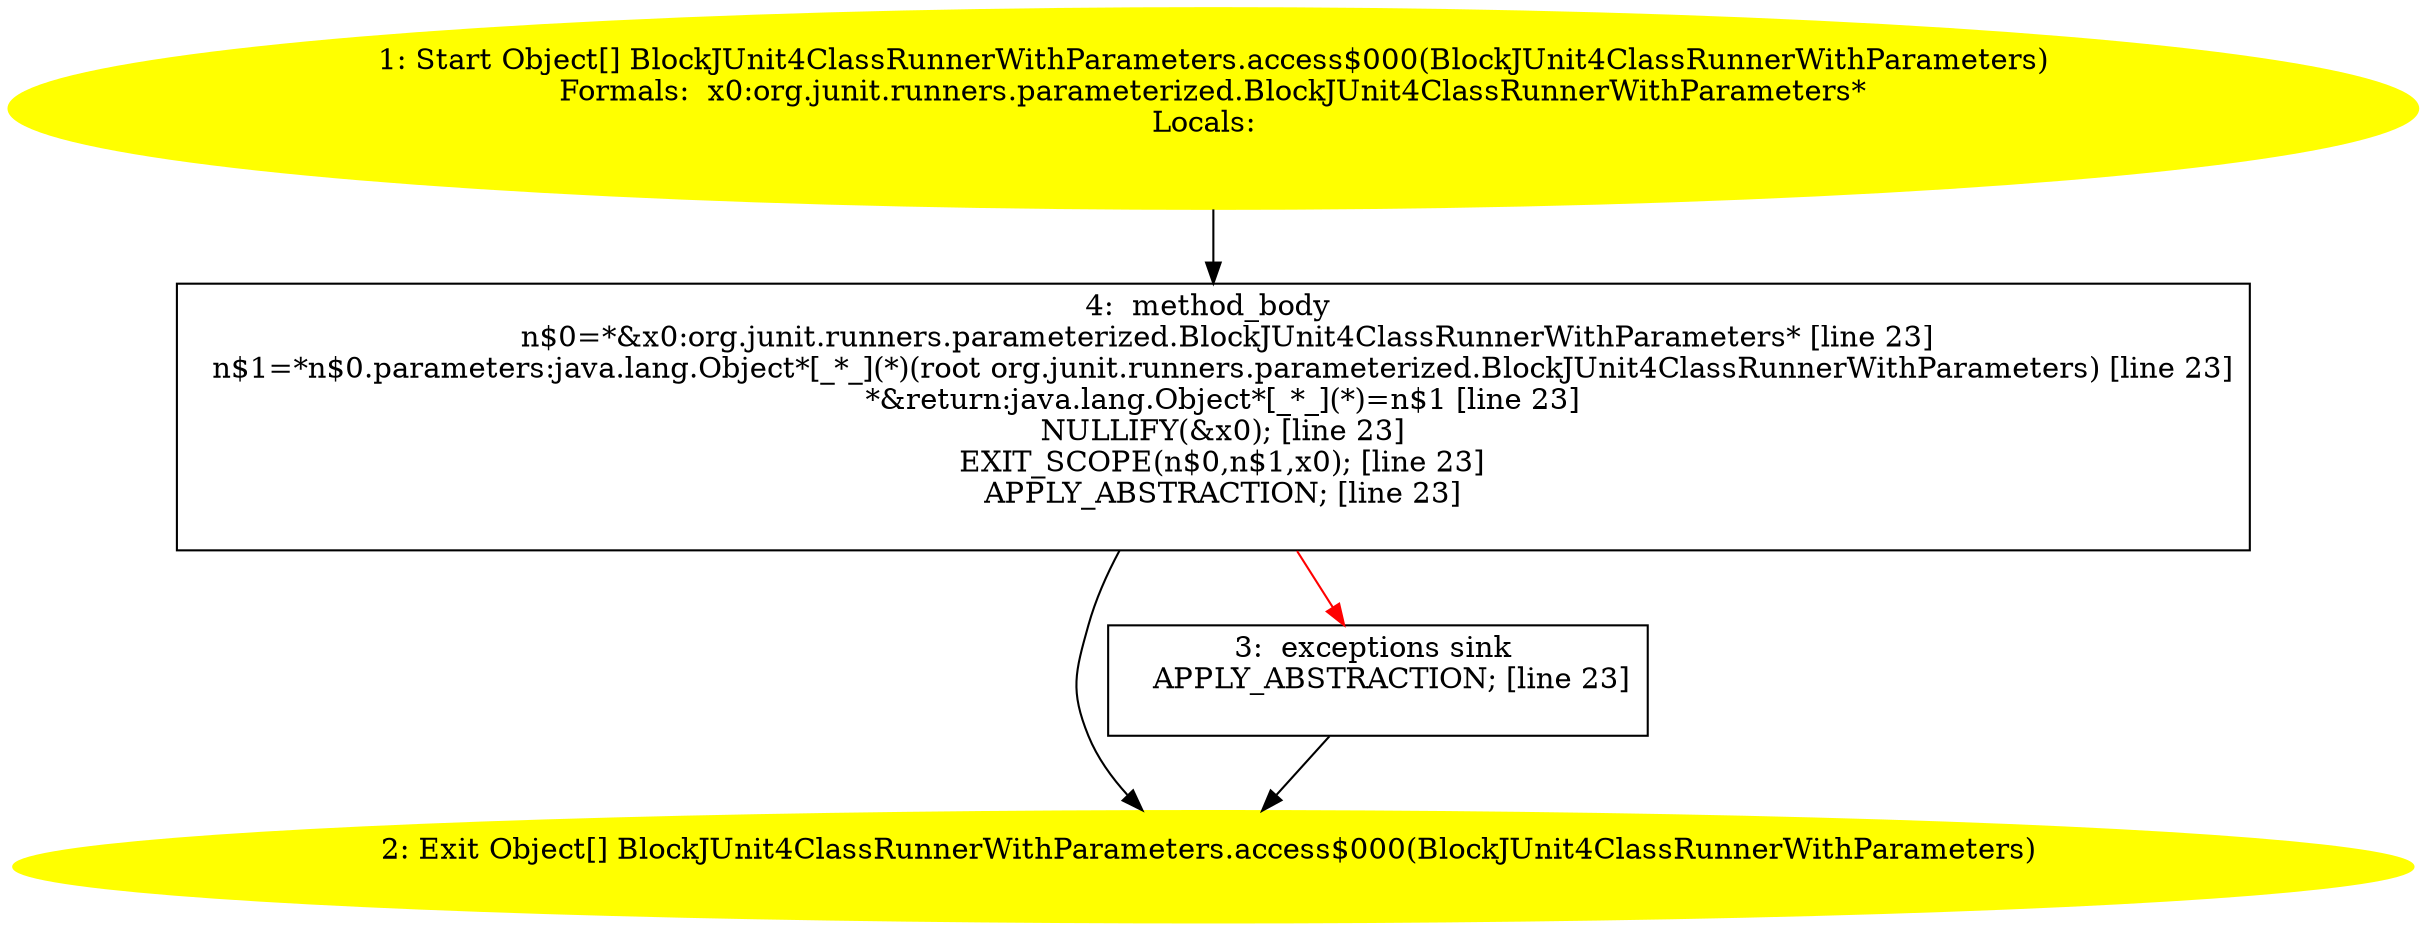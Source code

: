/* @generated */
digraph cfg {
"org.junit.runners.parameterized.BlockJUnit4ClassRunnerWithParameters.access$000(org.junit.runners.pa.c632430c16e82d7420821976ac162cb4_1" [label="1: Start Object[] BlockJUnit4ClassRunnerWithParameters.access$000(BlockJUnit4ClassRunnerWithParameters)\nFormals:  x0:org.junit.runners.parameterized.BlockJUnit4ClassRunnerWithParameters*\nLocals:  \n  " color=yellow style=filled]
	

	 "org.junit.runners.parameterized.BlockJUnit4ClassRunnerWithParameters.access$000(org.junit.runners.pa.c632430c16e82d7420821976ac162cb4_1" -> "org.junit.runners.parameterized.BlockJUnit4ClassRunnerWithParameters.access$000(org.junit.runners.pa.c632430c16e82d7420821976ac162cb4_4" ;
"org.junit.runners.parameterized.BlockJUnit4ClassRunnerWithParameters.access$000(org.junit.runners.pa.c632430c16e82d7420821976ac162cb4_2" [label="2: Exit Object[] BlockJUnit4ClassRunnerWithParameters.access$000(BlockJUnit4ClassRunnerWithParameters) \n  " color=yellow style=filled]
	

"org.junit.runners.parameterized.BlockJUnit4ClassRunnerWithParameters.access$000(org.junit.runners.pa.c632430c16e82d7420821976ac162cb4_3" [label="3:  exceptions sink \n   APPLY_ABSTRACTION; [line 23]\n " shape="box"]
	

	 "org.junit.runners.parameterized.BlockJUnit4ClassRunnerWithParameters.access$000(org.junit.runners.pa.c632430c16e82d7420821976ac162cb4_3" -> "org.junit.runners.parameterized.BlockJUnit4ClassRunnerWithParameters.access$000(org.junit.runners.pa.c632430c16e82d7420821976ac162cb4_2" ;
"org.junit.runners.parameterized.BlockJUnit4ClassRunnerWithParameters.access$000(org.junit.runners.pa.c632430c16e82d7420821976ac162cb4_4" [label="4:  method_body \n   n$0=*&x0:org.junit.runners.parameterized.BlockJUnit4ClassRunnerWithParameters* [line 23]\n  n$1=*n$0.parameters:java.lang.Object*[_*_](*)(root org.junit.runners.parameterized.BlockJUnit4ClassRunnerWithParameters) [line 23]\n  *&return:java.lang.Object*[_*_](*)=n$1 [line 23]\n  NULLIFY(&x0); [line 23]\n  EXIT_SCOPE(n$0,n$1,x0); [line 23]\n  APPLY_ABSTRACTION; [line 23]\n " shape="box"]
	

	 "org.junit.runners.parameterized.BlockJUnit4ClassRunnerWithParameters.access$000(org.junit.runners.pa.c632430c16e82d7420821976ac162cb4_4" -> "org.junit.runners.parameterized.BlockJUnit4ClassRunnerWithParameters.access$000(org.junit.runners.pa.c632430c16e82d7420821976ac162cb4_2" ;
	 "org.junit.runners.parameterized.BlockJUnit4ClassRunnerWithParameters.access$000(org.junit.runners.pa.c632430c16e82d7420821976ac162cb4_4" -> "org.junit.runners.parameterized.BlockJUnit4ClassRunnerWithParameters.access$000(org.junit.runners.pa.c632430c16e82d7420821976ac162cb4_3" [color="red" ];
}
